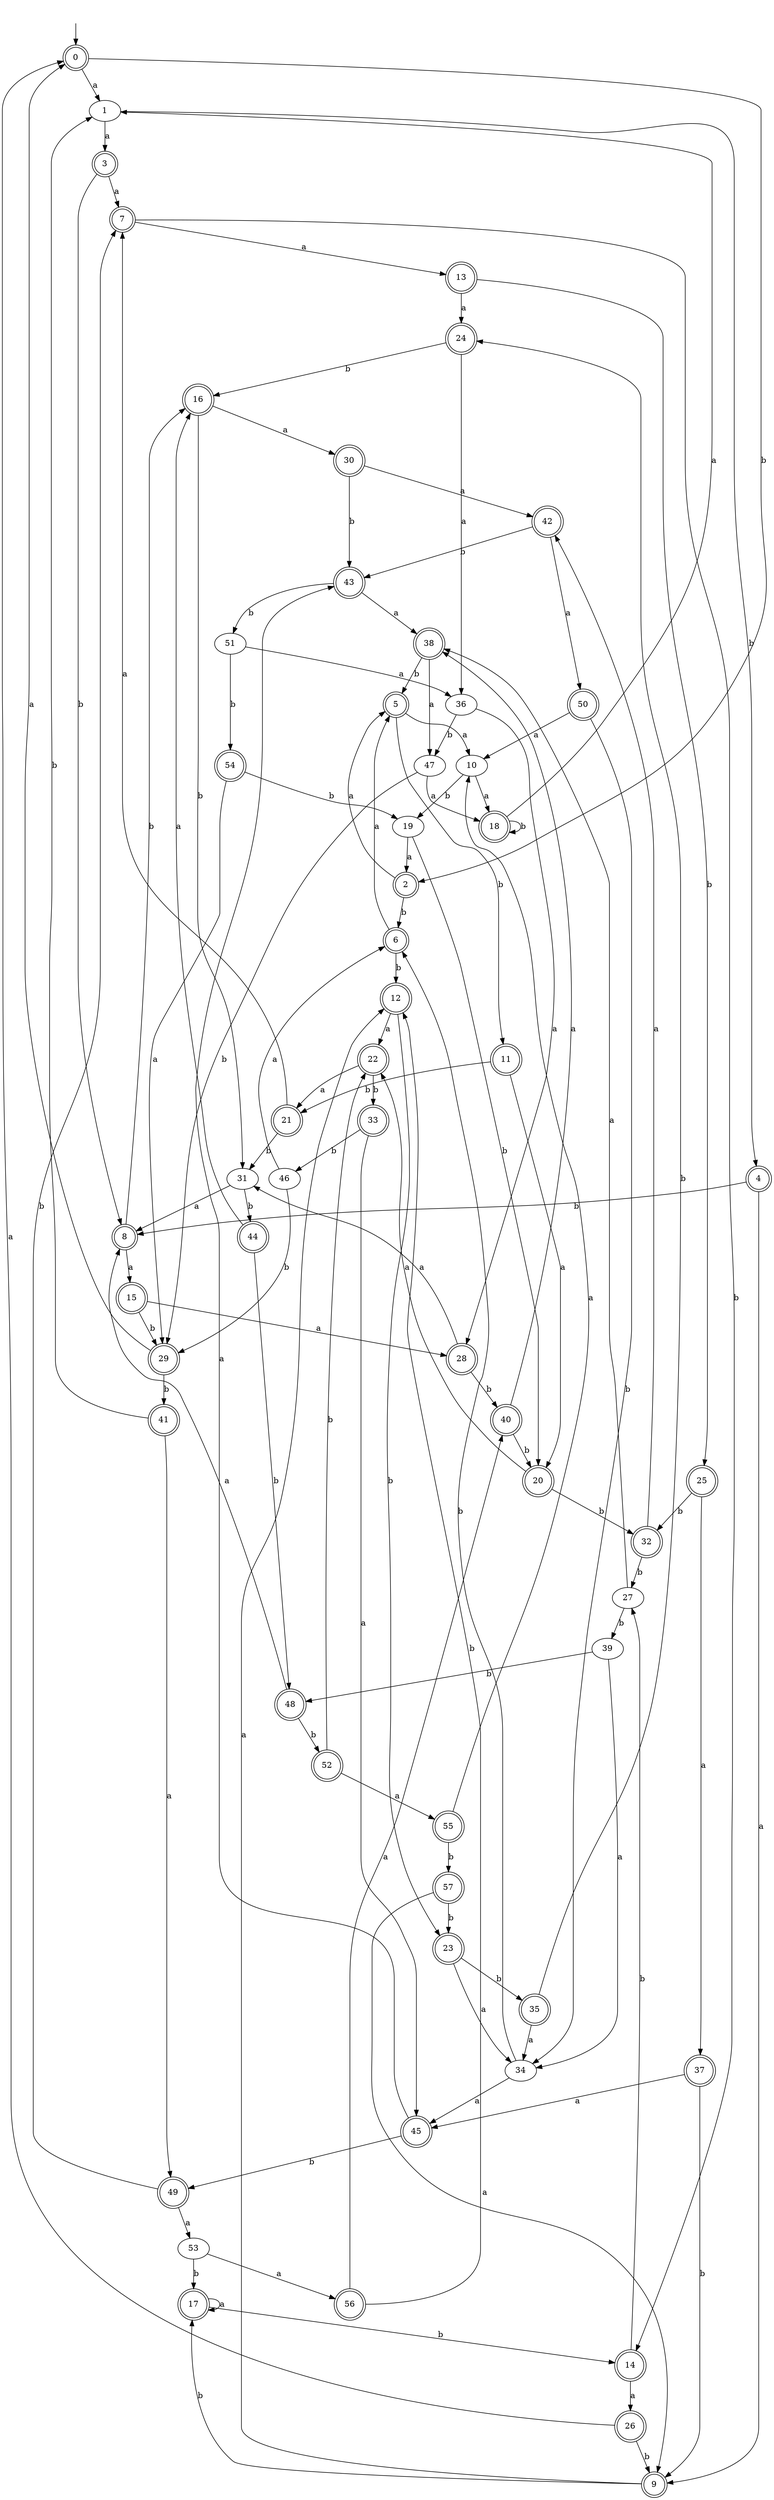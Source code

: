 digraph RandomDFA {
  __start0 [label="", shape=none];
  __start0 -> 0 [label=""];
  0 [shape=circle] [shape=doublecircle]
  0 -> 1 [label="a"]
  0 -> 2 [label="b"]
  1
  1 -> 3 [label="a"]
  1 -> 4 [label="b"]
  2 [shape=doublecircle]
  2 -> 5 [label="a"]
  2 -> 6 [label="b"]
  3 [shape=doublecircle]
  3 -> 7 [label="a"]
  3 -> 8 [label="b"]
  4 [shape=doublecircle]
  4 -> 9 [label="a"]
  4 -> 8 [label="b"]
  5 [shape=doublecircle]
  5 -> 10 [label="a"]
  5 -> 11 [label="b"]
  6 [shape=doublecircle]
  6 -> 5 [label="a"]
  6 -> 12 [label="b"]
  7 [shape=doublecircle]
  7 -> 13 [label="a"]
  7 -> 14 [label="b"]
  8 [shape=doublecircle]
  8 -> 15 [label="a"]
  8 -> 16 [label="b"]
  9 [shape=doublecircle]
  9 -> 12 [label="a"]
  9 -> 17 [label="b"]
  10
  10 -> 18 [label="a"]
  10 -> 19 [label="b"]
  11 [shape=doublecircle]
  11 -> 20 [label="a"]
  11 -> 21 [label="b"]
  12 [shape=doublecircle]
  12 -> 22 [label="a"]
  12 -> 23 [label="b"]
  13 [shape=doublecircle]
  13 -> 24 [label="a"]
  13 -> 25 [label="b"]
  14 [shape=doublecircle]
  14 -> 26 [label="a"]
  14 -> 27 [label="b"]
  15 [shape=doublecircle]
  15 -> 28 [label="a"]
  15 -> 29 [label="b"]
  16 [shape=doublecircle]
  16 -> 30 [label="a"]
  16 -> 31 [label="b"]
  17 [shape=doublecircle]
  17 -> 17 [label="a"]
  17 -> 14 [label="b"]
  18 [shape=doublecircle]
  18 -> 1 [label="a"]
  18 -> 18 [label="b"]
  19
  19 -> 2 [label="a"]
  19 -> 20 [label="b"]
  20 [shape=doublecircle]
  20 -> 22 [label="a"]
  20 -> 32 [label="b"]
  21 [shape=doublecircle]
  21 -> 7 [label="a"]
  21 -> 31 [label="b"]
  22 [shape=doublecircle]
  22 -> 21 [label="a"]
  22 -> 33 [label="b"]
  23 [shape=doublecircle]
  23 -> 34 [label="a"]
  23 -> 35 [label="b"]
  24 [shape=doublecircle]
  24 -> 36 [label="a"]
  24 -> 16 [label="b"]
  25 [shape=doublecircle]
  25 -> 37 [label="a"]
  25 -> 32 [label="b"]
  26 [shape=doublecircle]
  26 -> 0 [label="a"]
  26 -> 9 [label="b"]
  27
  27 -> 38 [label="a"]
  27 -> 39 [label="b"]
  28 [shape=doublecircle]
  28 -> 31 [label="a"]
  28 -> 40 [label="b"]
  29 [shape=doublecircle]
  29 -> 0 [label="a"]
  29 -> 41 [label="b"]
  30 [shape=doublecircle]
  30 -> 42 [label="a"]
  30 -> 43 [label="b"]
  31
  31 -> 8 [label="a"]
  31 -> 44 [label="b"]
  32 [shape=doublecircle]
  32 -> 42 [label="a"]
  32 -> 27 [label="b"]
  33 [shape=doublecircle]
  33 -> 45 [label="a"]
  33 -> 46 [label="b"]
  34
  34 -> 45 [label="a"]
  34 -> 6 [label="b"]
  35 [shape=doublecircle]
  35 -> 34 [label="a"]
  35 -> 24 [label="b"]
  36
  36 -> 28 [label="a"]
  36 -> 47 [label="b"]
  37 [shape=doublecircle]
  37 -> 45 [label="a"]
  37 -> 9 [label="b"]
  38 [shape=doublecircle]
  38 -> 47 [label="a"]
  38 -> 5 [label="b"]
  39
  39 -> 34 [label="a"]
  39 -> 48 [label="b"]
  40 [shape=doublecircle]
  40 -> 38 [label="a"]
  40 -> 20 [label="b"]
  41 [shape=doublecircle]
  41 -> 49 [label="a"]
  41 -> 1 [label="b"]
  42 [shape=doublecircle]
  42 -> 50 [label="a"]
  42 -> 43 [label="b"]
  43 [shape=doublecircle]
  43 -> 38 [label="a"]
  43 -> 51 [label="b"]
  44 [shape=doublecircle]
  44 -> 16 [label="a"]
  44 -> 48 [label="b"]
  45 [shape=doublecircle]
  45 -> 43 [label="a"]
  45 -> 49 [label="b"]
  46
  46 -> 6 [label="a"]
  46 -> 29 [label="b"]
  47
  47 -> 18 [label="a"]
  47 -> 29 [label="b"]
  48 [shape=doublecircle]
  48 -> 8 [label="a"]
  48 -> 52 [label="b"]
  49 [shape=doublecircle]
  49 -> 53 [label="a"]
  49 -> 7 [label="b"]
  50 [shape=doublecircle]
  50 -> 10 [label="a"]
  50 -> 34 [label="b"]
  51
  51 -> 36 [label="a"]
  51 -> 54 [label="b"]
  52 [shape=doublecircle]
  52 -> 55 [label="a"]
  52 -> 22 [label="b"]
  53
  53 -> 56 [label="a"]
  53 -> 17 [label="b"]
  54 [shape=doublecircle]
  54 -> 29 [label="a"]
  54 -> 19 [label="b"]
  55 [shape=doublecircle]
  55 -> 10 [label="a"]
  55 -> 57 [label="b"]
  56 [shape=doublecircle]
  56 -> 40 [label="a"]
  56 -> 12 [label="b"]
  57 [shape=doublecircle]
  57 -> 9 [label="a"]
  57 -> 23 [label="b"]
}
